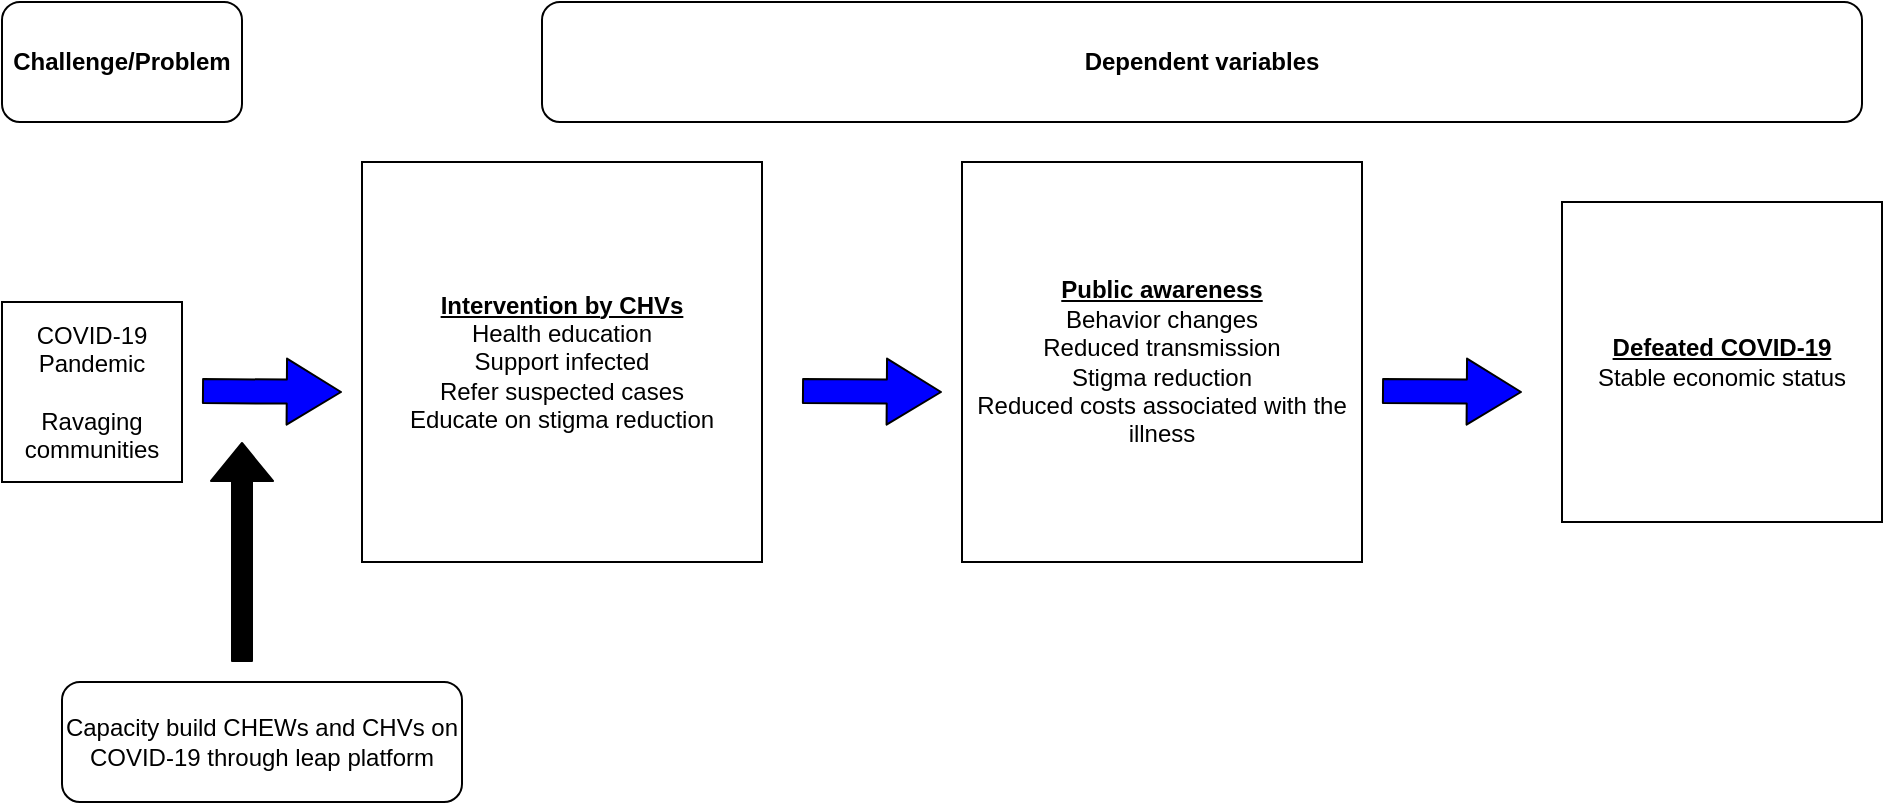 <mxfile version="14.7.0" type="github">
  <diagram id="yPP6c_kw10HohXMOG231" name="Page-1">
    <mxGraphModel dx="782" dy="507" grid="1" gridSize="10" guides="1" tooltips="1" connect="1" arrows="1" fold="1" page="1" pageScale="1" pageWidth="850" pageHeight="1100" math="0" shadow="0">
      <root>
        <mxCell id="0" />
        <mxCell id="1" parent="0" />
        <mxCell id="wNQuYvaOg9263UFE0XiM-1" value="Challenge/Problem" style="rounded=1;whiteSpace=wrap;html=1;fontStyle=1" vertex="1" parent="1">
          <mxGeometry x="40" y="80" width="120" height="60" as="geometry" />
        </mxCell>
        <mxCell id="wNQuYvaOg9263UFE0XiM-2" value="&lt;b&gt;Dependent variables&lt;/b&gt;" style="rounded=1;whiteSpace=wrap;html=1;" vertex="1" parent="1">
          <mxGeometry x="310" y="80" width="660" height="60" as="geometry" />
        </mxCell>
        <mxCell id="wNQuYvaOg9263UFE0XiM-3" value="COVID-19 Pandemic&lt;br&gt;&lt;br&gt;Ravaging communities" style="whiteSpace=wrap;html=1;aspect=fixed;" vertex="1" parent="1">
          <mxGeometry x="40" y="230" width="90" height="90" as="geometry" />
        </mxCell>
        <mxCell id="wNQuYvaOg9263UFE0XiM-4" value="" style="shape=flexArrow;endArrow=classic;html=1;width=12;endSize=8.7;fillColor=#0000FF;" edge="1" parent="1">
          <mxGeometry width="50" height="50" relative="1" as="geometry">
            <mxPoint x="140" y="274.5" as="sourcePoint" />
            <mxPoint x="210" y="275" as="targetPoint" />
          </mxGeometry>
        </mxCell>
        <mxCell id="wNQuYvaOg9263UFE0XiM-5" value="&lt;b&gt;&lt;u&gt;Intervention by CHVs&lt;/u&gt;&lt;/b&gt;&lt;br&gt;Health education&lt;br&gt;Support infected&lt;br&gt;Refer suspected cases&lt;br&gt;Educate on stigma reduction" style="whiteSpace=wrap;html=1;aspect=fixed;" vertex="1" parent="1">
          <mxGeometry x="220" y="160" width="200" height="200" as="geometry" />
        </mxCell>
        <mxCell id="wNQuYvaOg9263UFE0XiM-6" value="" style="shape=flexArrow;endArrow=classic;html=1;width=12;endSize=8.7;fillColor=#0000FF;" edge="1" parent="1">
          <mxGeometry width="50" height="50" relative="1" as="geometry">
            <mxPoint x="440" y="274.5" as="sourcePoint" />
            <mxPoint x="510" y="275" as="targetPoint" />
          </mxGeometry>
        </mxCell>
        <mxCell id="wNQuYvaOg9263UFE0XiM-7" value="&lt;u style=&quot;font-weight: bold&quot;&gt;Public awareness&lt;/u&gt;&lt;br&gt;Behavior changes&lt;br&gt;Reduced transmission&lt;br&gt;Stigma reduction&lt;br&gt;Reduced costs associated with the illness" style="whiteSpace=wrap;html=1;aspect=fixed;" vertex="1" parent="1">
          <mxGeometry x="520" y="160" width="200" height="200" as="geometry" />
        </mxCell>
        <mxCell id="wNQuYvaOg9263UFE0XiM-10" value="" style="shape=flexArrow;endArrow=classic;html=1;width=12;endSize=8.7;fillColor=#0000FF;" edge="1" parent="1">
          <mxGeometry width="50" height="50" relative="1" as="geometry">
            <mxPoint x="730" y="274.5" as="sourcePoint" />
            <mxPoint x="800" y="275" as="targetPoint" />
          </mxGeometry>
        </mxCell>
        <mxCell id="wNQuYvaOg9263UFE0XiM-11" value="&lt;u style=&quot;font-weight: bold&quot;&gt;Defeated COVID-19&lt;/u&gt;&lt;br&gt;Stable economic status" style="whiteSpace=wrap;html=1;aspect=fixed;" vertex="1" parent="1">
          <mxGeometry x="820" y="180" width="160" height="160" as="geometry" />
        </mxCell>
        <mxCell id="wNQuYvaOg9263UFE0XiM-13" value="" style="shape=flexArrow;endArrow=classic;html=1;strokeColor=#000000;fillColor=#000000;" edge="1" parent="1">
          <mxGeometry width="50" height="50" relative="1" as="geometry">
            <mxPoint x="160" y="410" as="sourcePoint" />
            <mxPoint x="160" y="300" as="targetPoint" />
          </mxGeometry>
        </mxCell>
        <mxCell id="wNQuYvaOg9263UFE0XiM-14" value="Capacity build CHEWs and CHVs on COVID-19 through leap platform" style="rounded=1;whiteSpace=wrap;html=1;" vertex="1" parent="1">
          <mxGeometry x="70" y="420" width="200" height="60" as="geometry" />
        </mxCell>
      </root>
    </mxGraphModel>
  </diagram>
</mxfile>

